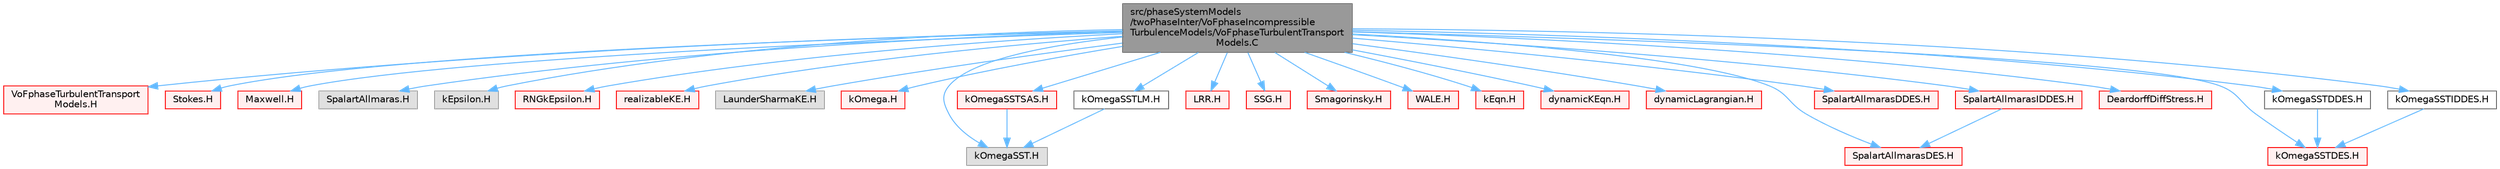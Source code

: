 digraph "src/phaseSystemModels/twoPhaseInter/VoFphaseIncompressibleTurbulenceModels/VoFphaseTurbulentTransportModels.C"
{
 // LATEX_PDF_SIZE
  bgcolor="transparent";
  edge [fontname=Helvetica,fontsize=10,labelfontname=Helvetica,labelfontsize=10];
  node [fontname=Helvetica,fontsize=10,shape=box,height=0.2,width=0.4];
  Node1 [id="Node000001",label="src/phaseSystemModels\l/twoPhaseInter/VoFphaseIncompressible\lTurbulenceModels/VoFphaseTurbulentTransport\lModels.C",height=0.2,width=0.4,color="gray40", fillcolor="grey60", style="filled", fontcolor="black",tooltip=" "];
  Node1 -> Node2 [id="edge1_Node000001_Node000002",color="steelblue1",style="solid",tooltip=" "];
  Node2 [id="Node000002",label="VoFphaseTurbulentTransport\lModels.H",height=0.2,width=0.4,color="red", fillcolor="#FFF0F0", style="filled",URL="$VoFphaseTurbulentTransportModels_8H.html",tooltip=" "];
  Node1 -> Node398 [id="edge2_Node000001_Node000398",color="steelblue1",style="solid",tooltip=" "];
  Node398 [id="Node000398",label="Stokes.H",height=0.2,width=0.4,color="red", fillcolor="#FFF0F0", style="filled",URL="$Stokes_8H.html",tooltip=" "];
  Node1 -> Node400 [id="edge3_Node000001_Node000400",color="steelblue1",style="solid",tooltip=" "];
  Node400 [id="Node000400",label="Maxwell.H",height=0.2,width=0.4,color="red", fillcolor="#FFF0F0", style="filled",URL="$Maxwell_8H.html",tooltip=" "];
  Node1 -> Node401 [id="edge4_Node000001_Node000401",color="steelblue1",style="solid",tooltip=" "];
  Node401 [id="Node000401",label="SpalartAllmaras.H",height=0.2,width=0.4,color="grey60", fillcolor="#E0E0E0", style="filled",tooltip=" "];
  Node1 -> Node402 [id="edge5_Node000001_Node000402",color="steelblue1",style="solid",tooltip=" "];
  Node402 [id="Node000402",label="kEpsilon.H",height=0.2,width=0.4,color="grey60", fillcolor="#E0E0E0", style="filled",tooltip=" "];
  Node1 -> Node403 [id="edge6_Node000001_Node000403",color="steelblue1",style="solid",tooltip=" "];
  Node403 [id="Node000403",label="RNGkEpsilon.H",height=0.2,width=0.4,color="red", fillcolor="#FFF0F0", style="filled",URL="$RNGkEpsilon_8H.html",tooltip=" "];
  Node1 -> Node405 [id="edge7_Node000001_Node000405",color="steelblue1",style="solid",tooltip=" "];
  Node405 [id="Node000405",label="realizableKE.H",height=0.2,width=0.4,color="red", fillcolor="#FFF0F0", style="filled",URL="$realizableKE_8H.html",tooltip=" "];
  Node1 -> Node406 [id="edge8_Node000001_Node000406",color="steelblue1",style="solid",tooltip=" "];
  Node406 [id="Node000406",label="LaunderSharmaKE.H",height=0.2,width=0.4,color="grey60", fillcolor="#E0E0E0", style="filled",tooltip=" "];
  Node1 -> Node407 [id="edge9_Node000001_Node000407",color="steelblue1",style="solid",tooltip=" "];
  Node407 [id="Node000407",label="kOmega.H",height=0.2,width=0.4,color="red", fillcolor="#FFF0F0", style="filled",URL="$kOmega_8H.html",tooltip=" "];
  Node1 -> Node408 [id="edge10_Node000001_Node000408",color="steelblue1",style="solid",tooltip=" "];
  Node408 [id="Node000408",label="kOmegaSST.H",height=0.2,width=0.4,color="grey60", fillcolor="#E0E0E0", style="filled",tooltip=" "];
  Node1 -> Node409 [id="edge11_Node000001_Node000409",color="steelblue1",style="solid",tooltip=" "];
  Node409 [id="Node000409",label="kOmegaSSTSAS.H",height=0.2,width=0.4,color="red", fillcolor="#FFF0F0", style="filled",URL="$kOmegaSSTSAS_8H.html",tooltip=" "];
  Node409 -> Node408 [id="edge12_Node000409_Node000408",color="steelblue1",style="solid",tooltip=" "];
  Node1 -> Node410 [id="edge13_Node000001_Node000410",color="steelblue1",style="solid",tooltip=" "];
  Node410 [id="Node000410",label="kOmegaSSTLM.H",height=0.2,width=0.4,color="grey40", fillcolor="white", style="filled",URL="$kOmegaSSTLM_8H.html",tooltip=" "];
  Node410 -> Node408 [id="edge14_Node000410_Node000408",color="steelblue1",style="solid",tooltip=" "];
  Node1 -> Node411 [id="edge15_Node000001_Node000411",color="steelblue1",style="solid",tooltip=" "];
  Node411 [id="Node000411",label="LRR.H",height=0.2,width=0.4,color="red", fillcolor="#FFF0F0", style="filled",URL="$LRR_8H.html",tooltip=" "];
  Node1 -> Node413 [id="edge16_Node000001_Node000413",color="steelblue1",style="solid",tooltip=" "];
  Node413 [id="Node000413",label="SSG.H",height=0.2,width=0.4,color="red", fillcolor="#FFF0F0", style="filled",URL="$SSG_8H.html",tooltip=" "];
  Node1 -> Node414 [id="edge17_Node000001_Node000414",color="steelblue1",style="solid",tooltip=" "];
  Node414 [id="Node000414",label="Smagorinsky.H",height=0.2,width=0.4,color="red", fillcolor="#FFF0F0", style="filled",URL="$Smagorinsky_8H.html",tooltip=" "];
  Node1 -> Node416 [id="edge18_Node000001_Node000416",color="steelblue1",style="solid",tooltip=" "];
  Node416 [id="Node000416",label="WALE.H",height=0.2,width=0.4,color="red", fillcolor="#FFF0F0", style="filled",URL="$WALE_8H.html",tooltip=" "];
  Node1 -> Node417 [id="edge19_Node000001_Node000417",color="steelblue1",style="solid",tooltip=" "];
  Node417 [id="Node000417",label="kEqn.H",height=0.2,width=0.4,color="red", fillcolor="#FFF0F0", style="filled",URL="$kEqn_8H.html",tooltip=" "];
  Node1 -> Node418 [id="edge20_Node000001_Node000418",color="steelblue1",style="solid",tooltip=" "];
  Node418 [id="Node000418",label="dynamicKEqn.H",height=0.2,width=0.4,color="red", fillcolor="#FFF0F0", style="filled",URL="$dynamicKEqn_8H.html",tooltip=" "];
  Node1 -> Node421 [id="edge21_Node000001_Node000421",color="steelblue1",style="solid",tooltip=" "];
  Node421 [id="Node000421",label="dynamicLagrangian.H",height=0.2,width=0.4,color="red", fillcolor="#FFF0F0", style="filled",URL="$dynamicLagrangian_8H.html",tooltip=" "];
  Node1 -> Node422 [id="edge22_Node000001_Node000422",color="steelblue1",style="solid",tooltip=" "];
  Node422 [id="Node000422",label="SpalartAllmarasDES.H",height=0.2,width=0.4,color="red", fillcolor="#FFF0F0", style="filled",URL="$SpalartAllmarasDES_8H.html",tooltip=" "];
  Node1 -> Node426 [id="edge23_Node000001_Node000426",color="steelblue1",style="solid",tooltip=" "];
  Node426 [id="Node000426",label="SpalartAllmarasDDES.H",height=0.2,width=0.4,color="red", fillcolor="#FFF0F0", style="filled",URL="$SpalartAllmarasDDES_8H.html",tooltip=" "];
  Node1 -> Node427 [id="edge24_Node000001_Node000427",color="steelblue1",style="solid",tooltip=" "];
  Node427 [id="Node000427",label="SpalartAllmarasIDDES.H",height=0.2,width=0.4,color="red", fillcolor="#FFF0F0", style="filled",URL="$SpalartAllmarasIDDES_8H.html",tooltip=" "];
  Node427 -> Node422 [id="edge25_Node000427_Node000422",color="steelblue1",style="solid",tooltip=" "];
  Node1 -> Node429 [id="edge26_Node000001_Node000429",color="steelblue1",style="solid",tooltip=" "];
  Node429 [id="Node000429",label="DeardorffDiffStress.H",height=0.2,width=0.4,color="red", fillcolor="#FFF0F0", style="filled",URL="$DeardorffDiffStress_8H.html",tooltip=" "];
  Node1 -> Node430 [id="edge27_Node000001_Node000430",color="steelblue1",style="solid",tooltip=" "];
  Node430 [id="Node000430",label="kOmegaSSTDES.H",height=0.2,width=0.4,color="red", fillcolor="#FFF0F0", style="filled",URL="$kOmegaSSTDES_8H.html",tooltip=" "];
  Node1 -> Node432 [id="edge28_Node000001_Node000432",color="steelblue1",style="solid",tooltip=" "];
  Node432 [id="Node000432",label="kOmegaSSTDDES.H",height=0.2,width=0.4,color="grey40", fillcolor="white", style="filled",URL="$kOmegaSSTDDES_8H.html",tooltip=" "];
  Node432 -> Node430 [id="edge29_Node000432_Node000430",color="steelblue1",style="solid",tooltip=" "];
  Node1 -> Node433 [id="edge30_Node000001_Node000433",color="steelblue1",style="solid",tooltip=" "];
  Node433 [id="Node000433",label="kOmegaSSTIDDES.H",height=0.2,width=0.4,color="grey40", fillcolor="white", style="filled",URL="$kOmegaSSTIDDES_8H.html",tooltip=" "];
  Node433 -> Node430 [id="edge31_Node000433_Node000430",color="steelblue1",style="solid",tooltip=" "];
}
